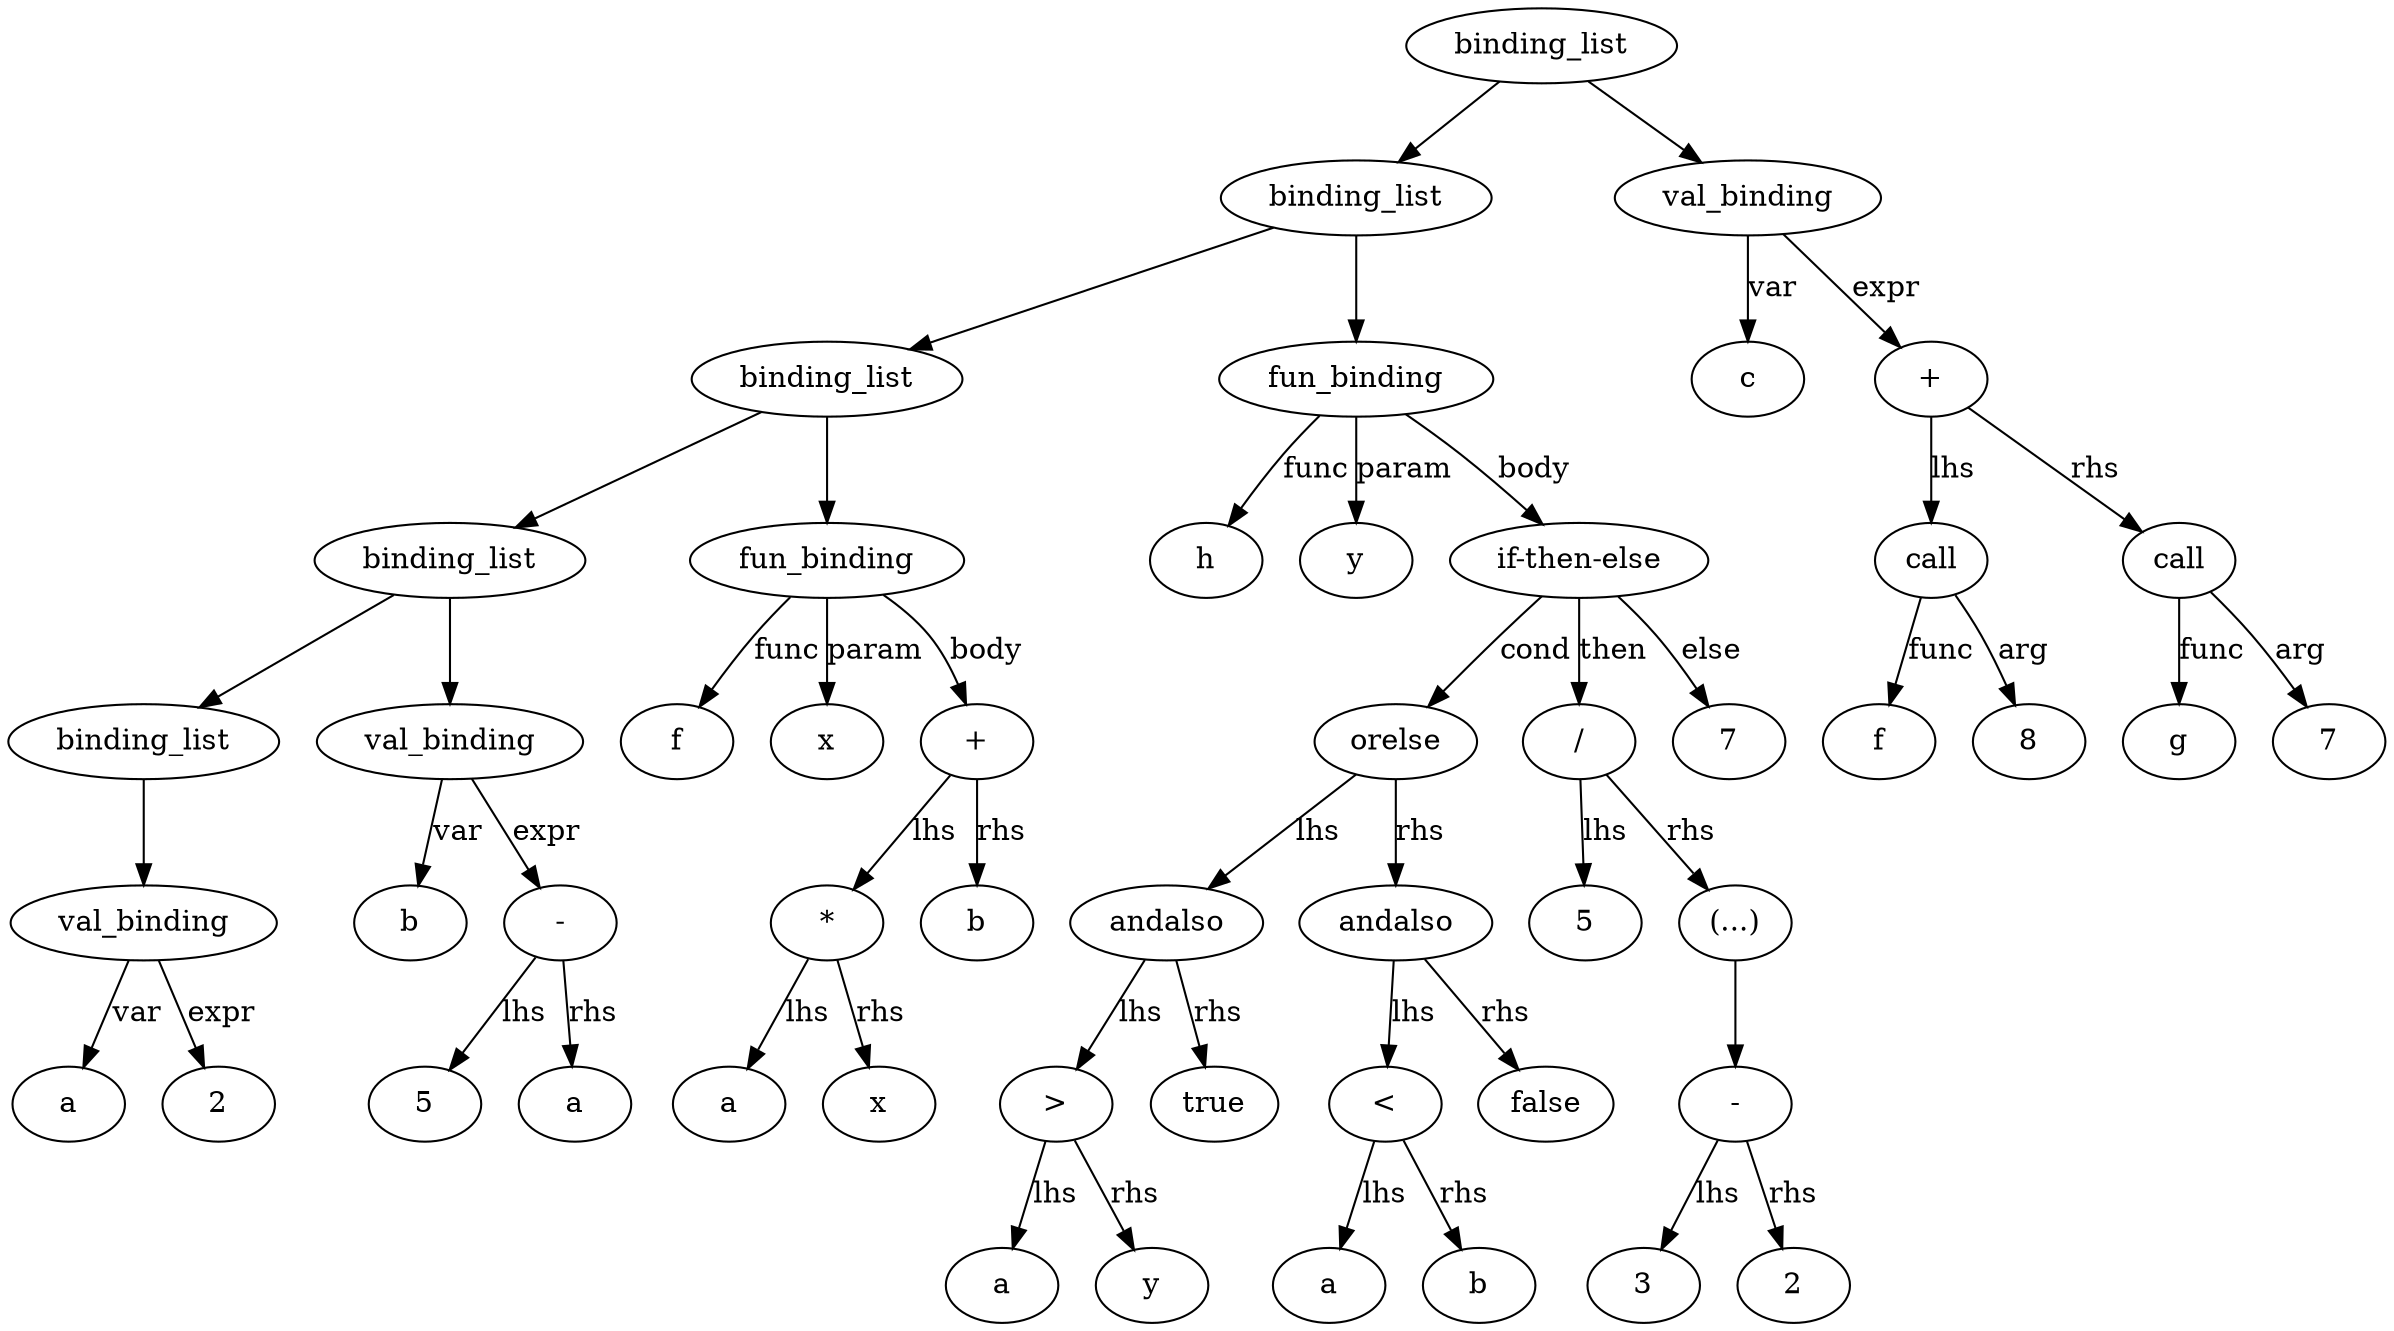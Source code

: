 digraph tree {
51 [label="binding_list"];
51 -> 41;
41 [label="binding_list"];
41 -> 18;
18 [label="binding_list"];
18 -> 9;
9 [label="binding_list"];
9 -> 3;
3 [label="binding_list"];
3 -> 1;
1 [label="val_binding"];
1 -> 2 [ label="var" ];
2 [label="a"];
1 -> 0 [ label="expr" ];
0 [label="2"];
9 -> 7;
7 [label="val_binding"];
7 -> 8 [ label="var" ];
8 [label="b"];
7 -> 6 [ label="expr" ];
6 [label="-"];
6 -> 4 [ label="lhs" ];
4 [label="5"];
6 -> 5 [ label="rhs" ];
5 [label="a"];
18 -> 15;
15 [label="fun_binding"];
15 -> 16 [ label="func" ];
16 [label="f"];
15 -> 17 [ label="param" ];
17 [label="x"];
15 -> 14 [ label="body" ];
14 [label="+"];
14 -> 12 [ label="lhs" ];
12 [label="*"];
12 -> 10 [ label="lhs" ];
10 [label="a"];
12 -> 11 [ label="rhs" ];
11 [label="x"];
14 -> 13 [ label="rhs" ];
13 [label="b"];
41 -> 38;
38 [label="fun_binding"];
38 -> 39 [ label="func" ];
39 [label="h"];
38 -> 40 [ label="param" ];
40 [label="y"];
38 -> 37 [ label="body" ];
37 [label="if-then-else"];
37 -> 29 [ label="cond" ];
29 [label="orelse"];
29 -> 23 [ label="lhs" ];
23 [label="andalso"];
23 -> 21 [ label="lhs" ];
21 [label=">"];
21 -> 19 [ label="lhs" ];
19 [label="a"];
21 -> 20 [ label="rhs" ];
20 [label="y"];
23 -> 22 [ label="rhs" ];
22 [label="true"];
29 -> 28 [ label="rhs" ];
28 [label="andalso"];
28 -> 26 [ label="lhs" ];
26 [label="<"];
26 -> 24 [ label="lhs" ];
24 [label="a"];
26 -> 25 [ label="rhs" ];
25 [label="b"];
28 -> 27 [ label="rhs" ];
27 [label="false"];
37 -> 35 [ label="then" ];
35 [label="/"];
35 -> 30 [ label="lhs" ];
30 [label="5"];
35 -> 34 [ label="rhs" ];
34 [label="(...)"];
34 -> 33;
33 [label="-"];
33 -> 31 [ label="lhs" ];
31 [label="3"];
33 -> 32 [ label="rhs" ];
32 [label="2"];
37 -> 36 [ label="else" ];
36 [label="7"];
51 -> 49;
49 [label="val_binding"];
49 -> 50 [ label="var" ];
50 [label="c"];
49 -> 48 [ label="expr" ];
48 [label="+"];
48 -> 44 [ label="lhs" ];
44 [label="call"];
44 -> 42 [ label="func" ];
42 [label="f"];
44 -> 43 [ label="arg" ];
43 [label="8"];
48 -> 47 [ label="rhs" ];
47 [label="call"];
47 -> 45 [ label="func" ];
45 [label="g"];
47 -> 46 [ label="arg" ];
46 [label="7"];
}
